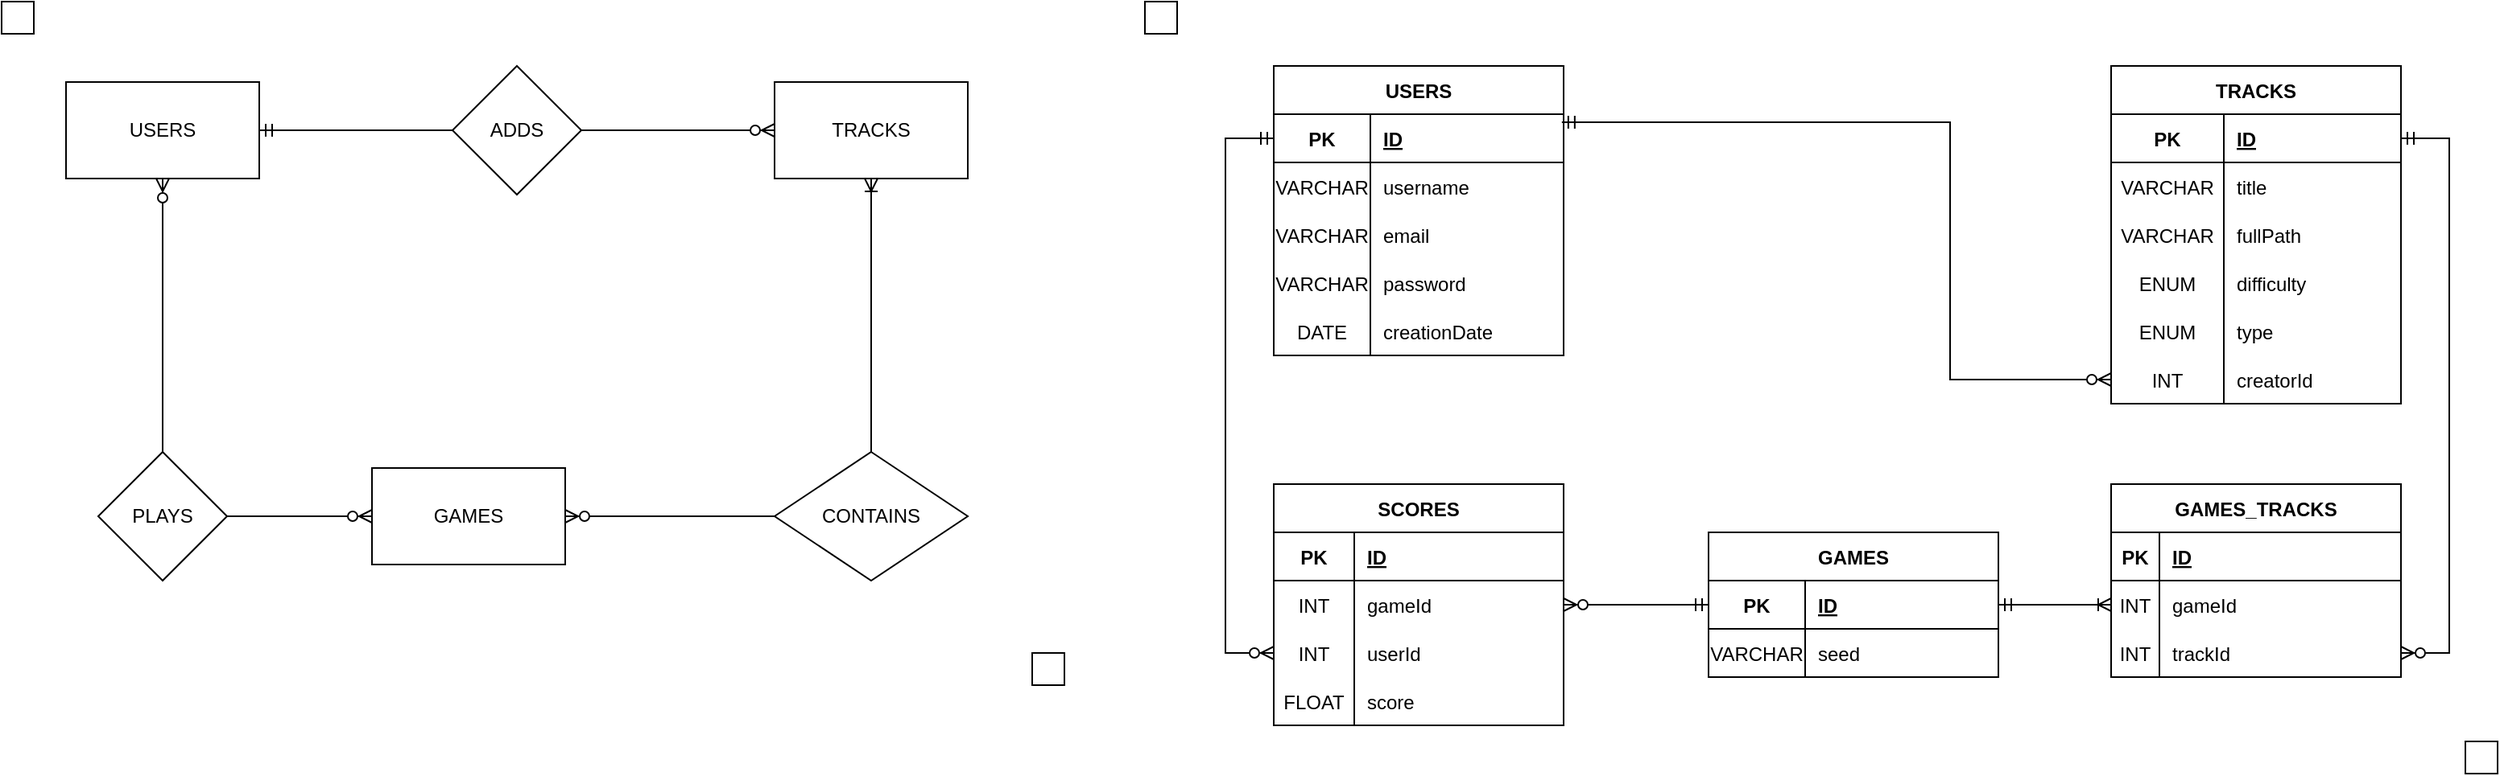 <mxfile version="14.6.10"><diagram name="Page-1" id="97916047-d0de-89f5-080d-49f4d83e522f"><mxGraphModel dx="877" dy="1081" grid="1" gridSize="10" guides="1" tooltips="1" connect="1" arrows="1" fold="1" page="1" pageScale="1.5" pageWidth="1169" pageHeight="827" background="#ffffff" math="0" shadow="0"><root><mxCell id="0"/><mxCell id="1" parent="0"/><mxCell id="CS-FaStRiNqNvO4yobFf-221" value="TRACKS" style="shape=table;startSize=30;container=1;collapsible=1;childLayout=tableLayout;fixedRows=1;rowLines=0;fontStyle=1;align=center;resizeLast=1;" parent="1" vertex="1"><mxGeometry x="1400" y="520" width="180" height="210" as="geometry"/></mxCell><mxCell id="CS-FaStRiNqNvO4yobFf-222" value="" style="shape=partialRectangle;collapsible=0;dropTarget=0;pointerEvents=0;fillColor=none;top=0;left=0;bottom=1;right=0;points=[[0,0.5],[1,0.5]];portConstraint=eastwest;" parent="CS-FaStRiNqNvO4yobFf-221" vertex="1"><mxGeometry y="30" width="180" height="30" as="geometry"/></mxCell><mxCell id="CS-FaStRiNqNvO4yobFf-223" value="PK" style="shape=partialRectangle;connectable=0;fillColor=none;top=0;left=0;bottom=0;right=0;fontStyle=1;overflow=hidden;" parent="CS-FaStRiNqNvO4yobFf-222" vertex="1"><mxGeometry width="70" height="30" as="geometry"/></mxCell><mxCell id="CS-FaStRiNqNvO4yobFf-224" value="ID" style="shape=partialRectangle;connectable=0;fillColor=none;top=0;left=0;bottom=0;right=0;align=left;spacingLeft=6;fontStyle=5;overflow=hidden;" parent="CS-FaStRiNqNvO4yobFf-222" vertex="1"><mxGeometry x="70" width="110" height="30" as="geometry"/></mxCell><mxCell id="CS-FaStRiNqNvO4yobFf-225" value="" style="shape=partialRectangle;collapsible=0;dropTarget=0;pointerEvents=0;fillColor=none;top=0;left=0;bottom=0;right=0;points=[[0,0.5],[1,0.5]];portConstraint=eastwest;" parent="CS-FaStRiNqNvO4yobFf-221" vertex="1"><mxGeometry y="60" width="180" height="30" as="geometry"/></mxCell><mxCell id="CS-FaStRiNqNvO4yobFf-226" value="VARCHAR" style="shape=partialRectangle;connectable=0;fillColor=none;top=0;left=0;bottom=0;right=0;editable=1;overflow=hidden;" parent="CS-FaStRiNqNvO4yobFf-225" vertex="1"><mxGeometry width="70" height="30" as="geometry"/></mxCell><mxCell id="CS-FaStRiNqNvO4yobFf-227" value="title" style="shape=partialRectangle;connectable=0;fillColor=none;top=0;left=0;bottom=0;right=0;align=left;spacingLeft=6;overflow=hidden;" parent="CS-FaStRiNqNvO4yobFf-225" vertex="1"><mxGeometry x="70" width="110" height="30" as="geometry"/></mxCell><mxCell id="CS-FaStRiNqNvO4yobFf-228" style="shape=partialRectangle;collapsible=0;dropTarget=0;pointerEvents=0;fillColor=none;top=0;left=0;bottom=0;right=0;points=[[0,0.5],[1,0.5]];portConstraint=eastwest;" parent="CS-FaStRiNqNvO4yobFf-221" vertex="1"><mxGeometry y="90" width="180" height="30" as="geometry"/></mxCell><mxCell id="CS-FaStRiNqNvO4yobFf-229" value="VARCHAR" style="shape=partialRectangle;connectable=0;fillColor=none;top=0;left=0;bottom=0;right=0;editable=1;overflow=hidden;" parent="CS-FaStRiNqNvO4yobFf-228" vertex="1"><mxGeometry width="70" height="30" as="geometry"/></mxCell><mxCell id="CS-FaStRiNqNvO4yobFf-230" value="fullPath" style="shape=partialRectangle;connectable=0;fillColor=none;top=0;left=0;bottom=0;right=0;align=left;spacingLeft=6;overflow=hidden;" parent="CS-FaStRiNqNvO4yobFf-228" vertex="1"><mxGeometry x="70" width="110" height="30" as="geometry"/></mxCell><mxCell id="CS-FaStRiNqNvO4yobFf-231" style="shape=partialRectangle;collapsible=0;dropTarget=0;pointerEvents=0;fillColor=none;top=0;left=0;bottom=0;right=0;points=[[0,0.5],[1,0.5]];portConstraint=eastwest;" parent="CS-FaStRiNqNvO4yobFf-221" vertex="1"><mxGeometry y="120" width="180" height="30" as="geometry"/></mxCell><mxCell id="CS-FaStRiNqNvO4yobFf-232" value="ENUM" style="shape=partialRectangle;connectable=0;fillColor=none;top=0;left=0;bottom=0;right=0;editable=1;overflow=hidden;" parent="CS-FaStRiNqNvO4yobFf-231" vertex="1"><mxGeometry width="70" height="30" as="geometry"/></mxCell><mxCell id="CS-FaStRiNqNvO4yobFf-233" value="difficulty" style="shape=partialRectangle;connectable=0;fillColor=none;top=0;left=0;bottom=0;right=0;align=left;spacingLeft=6;overflow=hidden;" parent="CS-FaStRiNqNvO4yobFf-231" vertex="1"><mxGeometry x="70" width="110" height="30" as="geometry"/></mxCell><mxCell id="CS-FaStRiNqNvO4yobFf-234" style="shape=partialRectangle;collapsible=0;dropTarget=0;pointerEvents=0;fillColor=none;top=0;left=0;bottom=0;right=0;points=[[0,0.5],[1,0.5]];portConstraint=eastwest;" parent="CS-FaStRiNqNvO4yobFf-221" vertex="1"><mxGeometry y="150" width="180" height="30" as="geometry"/></mxCell><mxCell id="CS-FaStRiNqNvO4yobFf-235" value="ENUM" style="shape=partialRectangle;connectable=0;fillColor=none;top=0;left=0;bottom=0;right=0;editable=1;overflow=hidden;" parent="CS-FaStRiNqNvO4yobFf-234" vertex="1"><mxGeometry width="70" height="30" as="geometry"/></mxCell><mxCell id="CS-FaStRiNqNvO4yobFf-236" value="type" style="shape=partialRectangle;connectable=0;fillColor=none;top=0;left=0;bottom=0;right=0;align=left;spacingLeft=6;overflow=hidden;" parent="CS-FaStRiNqNvO4yobFf-234" vertex="1"><mxGeometry x="70" width="110" height="30" as="geometry"/></mxCell><mxCell id="02xay3juGhmSm_tKkRU3-226" style="shape=partialRectangle;collapsible=0;dropTarget=0;pointerEvents=0;fillColor=none;top=0;left=0;bottom=0;right=0;points=[[0,0.5],[1,0.5]];portConstraint=eastwest;" parent="CS-FaStRiNqNvO4yobFf-221" vertex="1"><mxGeometry y="180" width="180" height="30" as="geometry"/></mxCell><mxCell id="02xay3juGhmSm_tKkRU3-227" value="INT" style="shape=partialRectangle;connectable=0;fillColor=none;top=0;left=0;bottom=0;right=0;editable=1;overflow=hidden;" parent="02xay3juGhmSm_tKkRU3-226" vertex="1"><mxGeometry width="70" height="30" as="geometry"/></mxCell><mxCell id="02xay3juGhmSm_tKkRU3-228" value="creatorId" style="shape=partialRectangle;connectable=0;fillColor=none;top=0;left=0;bottom=0;right=0;align=left;spacingLeft=6;overflow=hidden;" parent="02xay3juGhmSm_tKkRU3-226" vertex="1"><mxGeometry x="70" width="110" height="30" as="geometry"/></mxCell><mxCell id="CS-FaStRiNqNvO4yobFf-237" value="SCORES" style="shape=table;startSize=30;container=1;collapsible=1;childLayout=tableLayout;fixedRows=1;rowLines=0;fontStyle=1;align=center;resizeLast=1;" parent="1" vertex="1"><mxGeometry x="880" y="780" width="180" height="150" as="geometry"/></mxCell><mxCell id="CS-FaStRiNqNvO4yobFf-238" value="" style="shape=partialRectangle;collapsible=0;dropTarget=0;pointerEvents=0;fillColor=none;top=0;left=0;bottom=1;right=0;points=[[0,0.5],[1,0.5]];portConstraint=eastwest;" parent="CS-FaStRiNqNvO4yobFf-237" vertex="1"><mxGeometry y="30" width="180" height="30" as="geometry"/></mxCell><mxCell id="CS-FaStRiNqNvO4yobFf-239" value="PK" style="shape=partialRectangle;connectable=0;fillColor=none;top=0;left=0;bottom=0;right=0;fontStyle=1;overflow=hidden;" parent="CS-FaStRiNqNvO4yobFf-238" vertex="1"><mxGeometry width="50" height="30" as="geometry"/></mxCell><mxCell id="CS-FaStRiNqNvO4yobFf-240" value="ID" style="shape=partialRectangle;connectable=0;fillColor=none;top=0;left=0;bottom=0;right=0;align=left;spacingLeft=6;fontStyle=5;overflow=hidden;" parent="CS-FaStRiNqNvO4yobFf-238" vertex="1"><mxGeometry x="50" width="130" height="30" as="geometry"/></mxCell><mxCell id="CS-FaStRiNqNvO4yobFf-241" value="" style="shape=partialRectangle;collapsible=0;dropTarget=0;pointerEvents=0;fillColor=none;top=0;left=0;bottom=0;right=0;points=[[0,0.5],[1,0.5]];portConstraint=eastwest;" parent="CS-FaStRiNqNvO4yobFf-237" vertex="1"><mxGeometry y="60" width="180" height="30" as="geometry"/></mxCell><mxCell id="CS-FaStRiNqNvO4yobFf-242" value="INT" style="shape=partialRectangle;connectable=0;fillColor=none;top=0;left=0;bottom=0;right=0;editable=1;overflow=hidden;" parent="CS-FaStRiNqNvO4yobFf-241" vertex="1"><mxGeometry width="50" height="30" as="geometry"/></mxCell><mxCell id="CS-FaStRiNqNvO4yobFf-243" value="gameId" style="shape=partialRectangle;connectable=0;fillColor=none;top=0;left=0;bottom=0;right=0;align=left;spacingLeft=6;overflow=hidden;" parent="CS-FaStRiNqNvO4yobFf-241" vertex="1"><mxGeometry x="50" width="130" height="30" as="geometry"/></mxCell><mxCell id="CS-FaStRiNqNvO4yobFf-244" value="" style="shape=partialRectangle;collapsible=0;dropTarget=0;pointerEvents=0;fillColor=none;top=0;left=0;bottom=0;right=0;points=[[0,0.5],[1,0.5]];portConstraint=eastwest;" parent="CS-FaStRiNqNvO4yobFf-237" vertex="1"><mxGeometry y="90" width="180" height="30" as="geometry"/></mxCell><mxCell id="CS-FaStRiNqNvO4yobFf-245" value="INT" style="shape=partialRectangle;connectable=0;fillColor=none;top=0;left=0;bottom=0;right=0;editable=1;overflow=hidden;" parent="CS-FaStRiNqNvO4yobFf-244" vertex="1"><mxGeometry width="50" height="30" as="geometry"/></mxCell><mxCell id="CS-FaStRiNqNvO4yobFf-246" value="userId" style="shape=partialRectangle;connectable=0;fillColor=none;top=0;left=0;bottom=0;right=0;align=left;spacingLeft=6;overflow=hidden;" parent="CS-FaStRiNqNvO4yobFf-244" vertex="1"><mxGeometry x="50" width="130" height="30" as="geometry"/></mxCell><mxCell id="02xay3juGhmSm_tKkRU3-238" style="shape=partialRectangle;collapsible=0;dropTarget=0;pointerEvents=0;fillColor=none;top=0;left=0;bottom=0;right=0;points=[[0,0.5],[1,0.5]];portConstraint=eastwest;" parent="CS-FaStRiNqNvO4yobFf-237" vertex="1"><mxGeometry y="120" width="180" height="30" as="geometry"/></mxCell><mxCell id="02xay3juGhmSm_tKkRU3-239" value="FLOAT" style="shape=partialRectangle;connectable=0;fillColor=none;top=0;left=0;bottom=0;right=0;editable=1;overflow=hidden;" parent="02xay3juGhmSm_tKkRU3-238" vertex="1"><mxGeometry width="50" height="30" as="geometry"/></mxCell><mxCell id="02xay3juGhmSm_tKkRU3-240" value="score" style="shape=partialRectangle;connectable=0;fillColor=none;top=0;left=0;bottom=0;right=0;align=left;spacingLeft=6;overflow=hidden;" parent="02xay3juGhmSm_tKkRU3-238" vertex="1"><mxGeometry x="50" width="130" height="30" as="geometry"/></mxCell><mxCell id="CS-FaStRiNqNvO4yobFf-247" value="USERS" style="shape=table;startSize=30;container=1;collapsible=1;childLayout=tableLayout;fixedRows=1;rowLines=0;fontStyle=1;align=center;resizeLast=1;" parent="1" vertex="1"><mxGeometry x="880" y="520" width="180" height="180" as="geometry"/></mxCell><mxCell id="CS-FaStRiNqNvO4yobFf-248" value="" style="shape=partialRectangle;collapsible=0;dropTarget=0;pointerEvents=0;fillColor=none;top=0;left=0;bottom=1;right=0;points=[[0,0.5],[1,0.5]];portConstraint=eastwest;" parent="CS-FaStRiNqNvO4yobFf-247" vertex="1"><mxGeometry y="30" width="180" height="30" as="geometry"/></mxCell><mxCell id="CS-FaStRiNqNvO4yobFf-249" value="PK" style="shape=partialRectangle;connectable=0;fillColor=none;top=0;left=0;bottom=0;right=0;fontStyle=1;overflow=hidden;" parent="CS-FaStRiNqNvO4yobFf-248" vertex="1"><mxGeometry width="60" height="30" as="geometry"/></mxCell><mxCell id="CS-FaStRiNqNvO4yobFf-250" value="ID" style="shape=partialRectangle;connectable=0;fillColor=none;top=0;left=0;bottom=0;right=0;align=left;spacingLeft=6;fontStyle=5;overflow=hidden;" parent="CS-FaStRiNqNvO4yobFf-248" vertex="1"><mxGeometry x="60" width="120" height="30" as="geometry"/></mxCell><mxCell id="CS-FaStRiNqNvO4yobFf-251" value="" style="shape=partialRectangle;collapsible=0;dropTarget=0;pointerEvents=0;fillColor=none;top=0;left=0;bottom=0;right=0;points=[[0,0.5],[1,0.5]];portConstraint=eastwest;" parent="CS-FaStRiNqNvO4yobFf-247" vertex="1"><mxGeometry y="60" width="180" height="30" as="geometry"/></mxCell><mxCell id="CS-FaStRiNqNvO4yobFf-252" value="VARCHAR" style="shape=partialRectangle;connectable=0;fillColor=none;top=0;left=0;bottom=0;right=0;editable=1;overflow=hidden;" parent="CS-FaStRiNqNvO4yobFf-251" vertex="1"><mxGeometry width="60" height="30" as="geometry"/></mxCell><mxCell id="CS-FaStRiNqNvO4yobFf-253" value="username" style="shape=partialRectangle;connectable=0;fillColor=none;top=0;left=0;bottom=0;right=0;align=left;spacingLeft=6;overflow=hidden;" parent="CS-FaStRiNqNvO4yobFf-251" vertex="1"><mxGeometry x="60" width="120" height="30" as="geometry"/></mxCell><mxCell id="CS-FaStRiNqNvO4yobFf-257" style="shape=partialRectangle;collapsible=0;dropTarget=0;pointerEvents=0;fillColor=none;top=0;left=0;bottom=0;right=0;points=[[0,0.5],[1,0.5]];portConstraint=eastwest;" parent="CS-FaStRiNqNvO4yobFf-247" vertex="1"><mxGeometry y="90" width="180" height="30" as="geometry"/></mxCell><mxCell id="CS-FaStRiNqNvO4yobFf-258" value="VARCHAR" style="shape=partialRectangle;connectable=0;fillColor=none;top=0;left=0;bottom=0;right=0;editable=1;overflow=hidden;" parent="CS-FaStRiNqNvO4yobFf-257" vertex="1"><mxGeometry width="60" height="30" as="geometry"/></mxCell><mxCell id="CS-FaStRiNqNvO4yobFf-259" value="email" style="shape=partialRectangle;connectable=0;fillColor=none;top=0;left=0;bottom=0;right=0;align=left;spacingLeft=6;overflow=hidden;" parent="CS-FaStRiNqNvO4yobFf-257" vertex="1"><mxGeometry x="60" width="120" height="30" as="geometry"/></mxCell><mxCell id="CS-FaStRiNqNvO4yobFf-260" style="shape=partialRectangle;collapsible=0;dropTarget=0;pointerEvents=0;fillColor=none;top=0;left=0;bottom=0;right=0;points=[[0,0.5],[1,0.5]];portConstraint=eastwest;" parent="CS-FaStRiNqNvO4yobFf-247" vertex="1"><mxGeometry y="120" width="180" height="30" as="geometry"/></mxCell><mxCell id="CS-FaStRiNqNvO4yobFf-261" value="VARCHAR" style="shape=partialRectangle;connectable=0;fillColor=none;top=0;left=0;bottom=0;right=0;editable=1;overflow=hidden;" parent="CS-FaStRiNqNvO4yobFf-260" vertex="1"><mxGeometry width="60" height="30" as="geometry"/></mxCell><mxCell id="CS-FaStRiNqNvO4yobFf-262" value="password" style="shape=partialRectangle;connectable=0;fillColor=none;top=0;left=0;bottom=0;right=0;align=left;spacingLeft=6;overflow=hidden;" parent="CS-FaStRiNqNvO4yobFf-260" vertex="1"><mxGeometry x="60" width="120" height="30" as="geometry"/></mxCell><mxCell id="CS-FaStRiNqNvO4yobFf-263" style="shape=partialRectangle;collapsible=0;dropTarget=0;pointerEvents=0;fillColor=none;top=0;left=0;bottom=0;right=0;points=[[0,0.5],[1,0.5]];portConstraint=eastwest;" parent="CS-FaStRiNqNvO4yobFf-247" vertex="1"><mxGeometry y="150" width="180" height="30" as="geometry"/></mxCell><mxCell id="CS-FaStRiNqNvO4yobFf-264" value="DATE" style="shape=partialRectangle;connectable=0;fillColor=none;top=0;left=0;bottom=0;right=0;editable=1;overflow=hidden;" parent="CS-FaStRiNqNvO4yobFf-263" vertex="1"><mxGeometry width="60" height="30" as="geometry"/></mxCell><mxCell id="CS-FaStRiNqNvO4yobFf-265" value="creationDate" style="shape=partialRectangle;connectable=0;fillColor=none;top=0;left=0;bottom=0;right=0;align=left;spacingLeft=6;overflow=hidden;" parent="CS-FaStRiNqNvO4yobFf-263" vertex="1"><mxGeometry x="60" width="120" height="30" as="geometry"/></mxCell><mxCell id="02xay3juGhmSm_tKkRU3-9" style="edgeStyle=orthogonalEdgeStyle;rounded=0;orthogonalLoop=1;jettySize=auto;html=1;exitX=0.5;exitY=1;exitDx=0;exitDy=0;entryX=0.5;entryY=0;entryDx=0;entryDy=0;endArrow=none;endFill=0;startArrow=ERzeroToMany;startFill=1;" parent="1" source="CS-FaStRiNqNvO4yobFf-295" target="02xay3juGhmSm_tKkRU3-8" edge="1"><mxGeometry relative="1" as="geometry"/></mxCell><mxCell id="CS-FaStRiNqNvO4yobFf-295" value="USERS" style="rounded=0;whiteSpace=wrap;html=1;" parent="1" vertex="1"><mxGeometry x="130" y="530" width="120" height="60" as="geometry"/></mxCell><mxCell id="CS-FaStRiNqNvO4yobFf-297" value="ADDS" style="rhombus;whiteSpace=wrap;html=1;" parent="1" vertex="1"><mxGeometry x="370" y="520" width="80" height="80" as="geometry"/></mxCell><mxCell id="02xay3juGhmSm_tKkRU3-13" style="edgeStyle=orthogonalEdgeStyle;rounded=0;orthogonalLoop=1;jettySize=auto;html=1;exitX=0.5;exitY=0;exitDx=0;exitDy=0;entryX=0.5;entryY=1;entryDx=0;entryDy=0;startArrow=none;startFill=0;endArrow=ERoneToMany;endFill=0;" parent="1" source="CS-FaStRiNqNvO4yobFf-298" target="CS-FaStRiNqNvO4yobFf-312" edge="1"><mxGeometry relative="1" as="geometry"/></mxCell><mxCell id="CS-FaStRiNqNvO4yobFf-298" value="CONTAINS" style="rhombus;whiteSpace=wrap;html=1;" parent="1" vertex="1"><mxGeometry x="570" y="760" width="120" height="80" as="geometry"/></mxCell><mxCell id="CS-FaStRiNqNvO4yobFf-299" value="" style="endArrow=ERzeroToMany;html=1;entryX=0;entryY=0.5;entryDx=0;entryDy=0;endFill=1;exitX=1;exitY=0.5;exitDx=0;exitDy=0;edgeStyle=orthogonalEdgeStyle;" parent="1" source="CS-FaStRiNqNvO4yobFf-297" target="CS-FaStRiNqNvO4yobFf-312" edge="1"><mxGeometry width="50" height="50" relative="1" as="geometry"><mxPoint x="390" y="770" as="sourcePoint"/><mxPoint x="540" y="690.0" as="targetPoint"/></mxGeometry></mxCell><mxCell id="CS-FaStRiNqNvO4yobFf-300" value="" style="endArrow=ERmandOne;html=1;entryX=1;entryY=0.5;entryDx=0;entryDy=0;endFill=0;exitX=0;exitY=0.5;exitDx=0;exitDy=0;" parent="1" source="CS-FaStRiNqNvO4yobFf-297" target="CS-FaStRiNqNvO4yobFf-295" edge="1"><mxGeometry width="50" height="50" relative="1" as="geometry"><mxPoint x="400" y="780" as="sourcePoint"/><mxPoint x="600" y="700" as="targetPoint"/></mxGeometry></mxCell><mxCell id="CS-FaStRiNqNvO4yobFf-312" value="TRACKS" style="rounded=0;whiteSpace=wrap;html=1;" parent="1" vertex="1"><mxGeometry x="570" y="530" width="120" height="60" as="geometry"/></mxCell><mxCell id="CS-FaStRiNqNvO4yobFf-316" style="edgeStyle=orthogonalEdgeStyle;rounded=0;orthogonalLoop=1;jettySize=auto;html=1;exitX=0;exitY=0.5;exitDx=0;exitDy=0;startArrow=ERzeroToMany;startFill=1;endArrow=ERmandOne;endFill=0;entryX=0.994;entryY=0.167;entryDx=0;entryDy=0;entryPerimeter=0;" parent="1" source="02xay3juGhmSm_tKkRU3-226" target="CS-FaStRiNqNvO4yobFf-248" edge="1"><mxGeometry relative="1" as="geometry"><mxPoint x="1160" y="595.0" as="sourcePoint"/><mxPoint x="1110" y="530" as="targetPoint"/><Array as="points"><mxPoint x="1300" y="715"/><mxPoint x="1300" y="555"/></Array></mxGeometry></mxCell><mxCell id="CS-FaStRiNqNvO4yobFf-320" value="" style="rounded=0;whiteSpace=wrap;html=1;" parent="1" vertex="1"><mxGeometry x="800" y="480" width="20" height="20" as="geometry"/></mxCell><mxCell id="CS-FaStRiNqNvO4yobFf-321" value="" style="rounded=0;whiteSpace=wrap;html=1;" parent="1" vertex="1"><mxGeometry x="1620" y="940" width="20" height="20" as="geometry"/></mxCell><mxCell id="CS-FaStRiNqNvO4yobFf-322" value="" style="rounded=0;whiteSpace=wrap;html=1;" parent="1" vertex="1"><mxGeometry x="730" y="885" width="20" height="20" as="geometry"/></mxCell><mxCell id="CS-FaStRiNqNvO4yobFf-323" value="" style="rounded=0;whiteSpace=wrap;html=1;" parent="1" vertex="1"><mxGeometry x="90" y="480" width="20" height="20" as="geometry"/></mxCell><mxCell id="02xay3juGhmSm_tKkRU3-5" style="edgeStyle=orthogonalEdgeStyle;rounded=0;orthogonalLoop=1;jettySize=auto;html=1;exitX=1;exitY=0.5;exitDx=0;exitDy=0;entryX=0;entryY=0.5;entryDx=0;entryDy=0;startArrow=ERzeroToMany;startFill=1;endArrow=none;endFill=0;" parent="1" source="02xay3juGhmSm_tKkRU3-2" target="CS-FaStRiNqNvO4yobFf-298" edge="1"><mxGeometry relative="1" as="geometry"/></mxCell><mxCell id="02xay3juGhmSm_tKkRU3-2" value="GAMES" style="rounded=0;whiteSpace=wrap;html=1;" parent="1" vertex="1"><mxGeometry x="320" y="770" width="120" height="60" as="geometry"/></mxCell><mxCell id="02xay3juGhmSm_tKkRU3-16" style="edgeStyle=orthogonalEdgeStyle;rounded=0;orthogonalLoop=1;jettySize=auto;html=1;exitX=1;exitY=0.5;exitDx=0;exitDy=0;entryX=0;entryY=0.5;entryDx=0;entryDy=0;endArrow=ERzeroToMany;endFill=1;" parent="1" source="02xay3juGhmSm_tKkRU3-8" target="02xay3juGhmSm_tKkRU3-2" edge="1"><mxGeometry relative="1" as="geometry"/></mxCell><mxCell id="02xay3juGhmSm_tKkRU3-8" value="PLAYS" style="rhombus;whiteSpace=wrap;html=1;" parent="1" vertex="1"><mxGeometry x="150" y="760" width="80" height="80" as="geometry"/></mxCell><mxCell id="02xay3juGhmSm_tKkRU3-206" value="GAMES_TRACKS" style="shape=table;startSize=30;container=1;collapsible=1;childLayout=tableLayout;fixedRows=1;rowLines=0;fontStyle=1;align=center;resizeLast=1;" parent="1" vertex="1"><mxGeometry x="1400" y="780" width="180" height="120" as="geometry"/></mxCell><mxCell id="02xay3juGhmSm_tKkRU3-207" value="" style="shape=partialRectangle;collapsible=0;dropTarget=0;pointerEvents=0;fillColor=none;top=0;left=0;bottom=1;right=0;points=[[0,0.5],[1,0.5]];portConstraint=eastwest;" parent="02xay3juGhmSm_tKkRU3-206" vertex="1"><mxGeometry y="30" width="180" height="30" as="geometry"/></mxCell><mxCell id="02xay3juGhmSm_tKkRU3-208" value="PK" style="shape=partialRectangle;connectable=0;fillColor=none;top=0;left=0;bottom=0;right=0;fontStyle=1;overflow=hidden;" parent="02xay3juGhmSm_tKkRU3-207" vertex="1"><mxGeometry width="30" height="30" as="geometry"/></mxCell><mxCell id="02xay3juGhmSm_tKkRU3-209" value="ID" style="shape=partialRectangle;connectable=0;fillColor=none;top=0;left=0;bottom=0;right=0;align=left;spacingLeft=6;fontStyle=5;overflow=hidden;" parent="02xay3juGhmSm_tKkRU3-207" vertex="1"><mxGeometry x="30" width="150" height="30" as="geometry"/></mxCell><mxCell id="02xay3juGhmSm_tKkRU3-210" value="" style="shape=partialRectangle;collapsible=0;dropTarget=0;pointerEvents=0;fillColor=none;top=0;left=0;bottom=0;right=0;points=[[0,0.5],[1,0.5]];portConstraint=eastwest;" parent="02xay3juGhmSm_tKkRU3-206" vertex="1"><mxGeometry y="60" width="180" height="30" as="geometry"/></mxCell><mxCell id="02xay3juGhmSm_tKkRU3-211" value="INT" style="shape=partialRectangle;connectable=0;fillColor=none;top=0;left=0;bottom=0;right=0;editable=1;overflow=hidden;" parent="02xay3juGhmSm_tKkRU3-210" vertex="1"><mxGeometry width="30" height="30" as="geometry"/></mxCell><mxCell id="02xay3juGhmSm_tKkRU3-212" value="gameId" style="shape=partialRectangle;connectable=0;fillColor=none;top=0;left=0;bottom=0;right=0;align=left;spacingLeft=6;overflow=hidden;" parent="02xay3juGhmSm_tKkRU3-210" vertex="1"><mxGeometry x="30" width="150" height="30" as="geometry"/></mxCell><mxCell id="02xay3juGhmSm_tKkRU3-213" value="" style="shape=partialRectangle;collapsible=0;dropTarget=0;pointerEvents=0;fillColor=none;top=0;left=0;bottom=0;right=0;points=[[0,0.5],[1,0.5]];portConstraint=eastwest;" parent="02xay3juGhmSm_tKkRU3-206" vertex="1"><mxGeometry y="90" width="180" height="30" as="geometry"/></mxCell><mxCell id="02xay3juGhmSm_tKkRU3-214" value="INT" style="shape=partialRectangle;connectable=0;fillColor=none;top=0;left=0;bottom=0;right=0;editable=1;overflow=hidden;" parent="02xay3juGhmSm_tKkRU3-213" vertex="1"><mxGeometry width="30" height="30" as="geometry"/></mxCell><mxCell id="02xay3juGhmSm_tKkRU3-215" value="trackId" style="shape=partialRectangle;connectable=0;fillColor=none;top=0;left=0;bottom=0;right=0;align=left;spacingLeft=6;overflow=hidden;" parent="02xay3juGhmSm_tKkRU3-213" vertex="1"><mxGeometry x="30" width="150" height="30" as="geometry"/></mxCell><mxCell id="02xay3juGhmSm_tKkRU3-216" value="GAMES" style="shape=table;startSize=30;container=1;collapsible=1;childLayout=tableLayout;fixedRows=1;rowLines=0;fontStyle=1;align=center;resizeLast=1;" parent="1" vertex="1"><mxGeometry x="1150" y="810" width="180" height="90" as="geometry"/></mxCell><mxCell id="02xay3juGhmSm_tKkRU3-217" value="" style="shape=partialRectangle;collapsible=0;dropTarget=0;pointerEvents=0;fillColor=none;top=0;left=0;bottom=1;right=0;points=[[0,0.5],[1,0.5]];portConstraint=eastwest;" parent="02xay3juGhmSm_tKkRU3-216" vertex="1"><mxGeometry y="30" width="180" height="30" as="geometry"/></mxCell><mxCell id="02xay3juGhmSm_tKkRU3-218" value="PK" style="shape=partialRectangle;connectable=0;fillColor=none;top=0;left=0;bottom=0;right=0;fontStyle=1;overflow=hidden;" parent="02xay3juGhmSm_tKkRU3-217" vertex="1"><mxGeometry width="60" height="30" as="geometry"/></mxCell><mxCell id="02xay3juGhmSm_tKkRU3-219" value="ID" style="shape=partialRectangle;connectable=0;fillColor=none;top=0;left=0;bottom=0;right=0;align=left;spacingLeft=6;fontStyle=5;overflow=hidden;" parent="02xay3juGhmSm_tKkRU3-217" vertex="1"><mxGeometry x="60" width="120" height="30" as="geometry"/></mxCell><mxCell id="02xay3juGhmSm_tKkRU3-220" value="" style="shape=partialRectangle;collapsible=0;dropTarget=0;pointerEvents=0;fillColor=none;top=0;left=0;bottom=0;right=0;points=[[0,0.5],[1,0.5]];portConstraint=eastwest;" parent="02xay3juGhmSm_tKkRU3-216" vertex="1"><mxGeometry y="60" width="180" height="30" as="geometry"/></mxCell><mxCell id="02xay3juGhmSm_tKkRU3-221" value="VARCHAR" style="shape=partialRectangle;connectable=0;fillColor=none;top=0;left=0;bottom=0;right=0;editable=1;overflow=hidden;" parent="02xay3juGhmSm_tKkRU3-220" vertex="1"><mxGeometry width="60" height="30" as="geometry"/></mxCell><mxCell id="02xay3juGhmSm_tKkRU3-222" value="seed" style="shape=partialRectangle;connectable=0;fillColor=none;top=0;left=0;bottom=0;right=0;align=left;spacingLeft=6;overflow=hidden;" parent="02xay3juGhmSm_tKkRU3-220" vertex="1"><mxGeometry x="60" width="120" height="30" as="geometry"/></mxCell><mxCell id="02xay3juGhmSm_tKkRU3-232" style="edgeStyle=orthogonalEdgeStyle;rounded=0;orthogonalLoop=1;jettySize=auto;html=1;exitX=1;exitY=0.5;exitDx=0;exitDy=0;entryX=1;entryY=0.5;entryDx=0;entryDy=0;startArrow=ERmandOne;startFill=0;endArrow=ERzeroToMany;endFill=1;" parent="1" source="CS-FaStRiNqNvO4yobFf-222" target="02xay3juGhmSm_tKkRU3-213" edge="1"><mxGeometry relative="1" as="geometry"><Array as="points"><mxPoint x="1610" y="565"/><mxPoint x="1610" y="885"/></Array></mxGeometry></mxCell><mxCell id="02xay3juGhmSm_tKkRU3-233" style="edgeStyle=orthogonalEdgeStyle;rounded=0;orthogonalLoop=1;jettySize=auto;html=1;exitX=1;exitY=0.5;exitDx=0;exitDy=0;entryX=0;entryY=0.5;entryDx=0;entryDy=0;startArrow=ERmandOne;startFill=0;endArrow=ERoneToMany;endFill=0;" parent="1" source="02xay3juGhmSm_tKkRU3-217" target="02xay3juGhmSm_tKkRU3-210" edge="1"><mxGeometry relative="1" as="geometry"/></mxCell><mxCell id="02xay3juGhmSm_tKkRU3-234" style="edgeStyle=orthogonalEdgeStyle;rounded=0;orthogonalLoop=1;jettySize=auto;html=1;entryX=0;entryY=0.5;entryDx=0;entryDy=0;startArrow=ERmandOne;startFill=0;endArrow=ERzeroToMany;endFill=1;exitX=1.006;exitY=0.733;exitDx=0;exitDy=0;exitPerimeter=0;" parent="1" source="CS-FaStRiNqNvO4yobFf-248" target="02xay3juGhmSm_tKkRU3-229" edge="1"><mxGeometry relative="1" as="geometry"><mxPoint x="1100" y="565" as="sourcePoint"/><Array as="points"><mxPoint x="1130" y="572"/><mxPoint x="1130" y="905"/></Array></mxGeometry></mxCell><mxCell id="02xay3juGhmSm_tKkRU3-235" style="edgeStyle=orthogonalEdgeStyle;rounded=0;orthogonalLoop=1;jettySize=auto;html=1;exitX=0;exitY=0.5;exitDx=0;exitDy=0;entryX=1;entryY=0.5;entryDx=0;entryDy=0;startArrow=ERmandOne;startFill=0;endArrow=ERzeroToMany;endFill=1;" parent="1" source="02xay3juGhmSm_tKkRU3-217" target="CS-FaStRiNqNvO4yobFf-241" edge="1"><mxGeometry relative="1" as="geometry"><Array as="points"><mxPoint x="1130" y="855"/><mxPoint x="1130" y="855"/></Array></mxGeometry></mxCell><mxCell id="02xay3juGhmSm_tKkRU3-236" style="edgeStyle=orthogonalEdgeStyle;rounded=0;orthogonalLoop=1;jettySize=auto;html=1;exitX=0;exitY=0.5;exitDx=0;exitDy=0;entryX=0;entryY=0.5;entryDx=0;entryDy=0;startArrow=ERmandOne;startFill=0;endArrow=ERzeroToMany;endFill=1;" parent="1" source="CS-FaStRiNqNvO4yobFf-248" target="CS-FaStRiNqNvO4yobFf-244" edge="1"><mxGeometry relative="1" as="geometry"><Array as="points"><mxPoint x="850" y="565"/><mxPoint x="850" y="885"/></Array></mxGeometry></mxCell></root></mxGraphModel></diagram></mxfile>